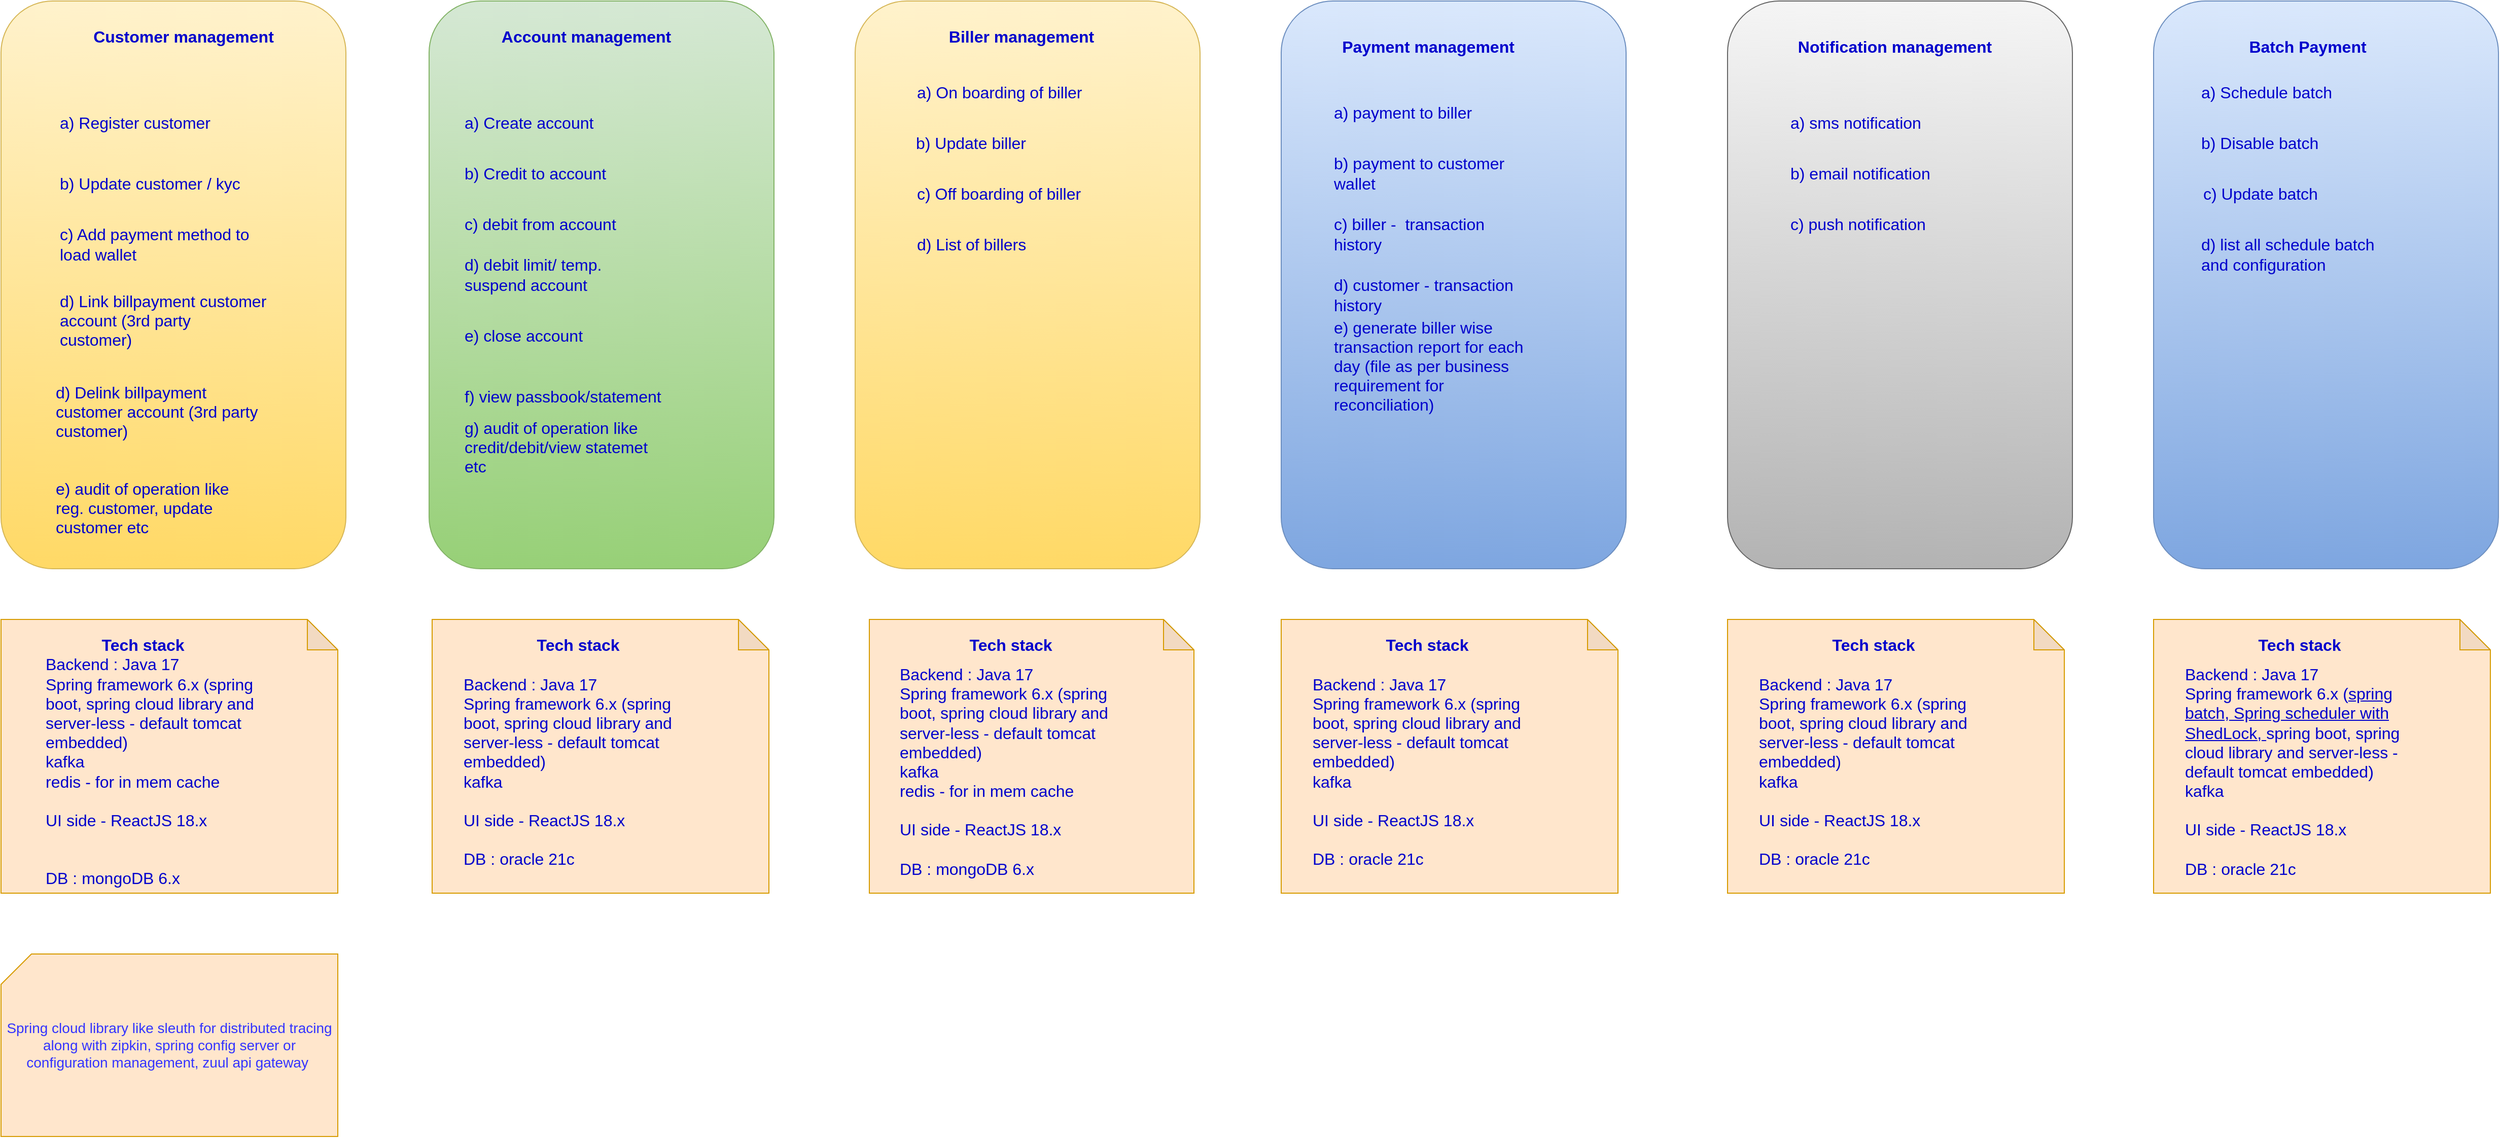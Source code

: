 <mxfile version="20.6.0" type="github">
  <diagram id="c6JLvSxhbYfYdat7HCSK" name="Page-1">
    <mxGraphModel dx="5187" dy="1526" grid="1" gridSize="10" guides="1" tooltips="1" connect="1" arrows="1" fold="1" page="1" pageScale="1" pageWidth="827" pageHeight="1169" math="0" shadow="0">
      <root>
        <mxCell id="0" />
        <mxCell id="1" parent="0" />
        <mxCell id="Tp-uuH1HGJ1IqLCPa1Vi-9" value="" style="group" vertex="1" connectable="0" parent="1">
          <mxGeometry x="-1742" y="40" width="340" height="560" as="geometry" />
        </mxCell>
        <mxCell id="Tp-uuH1HGJ1IqLCPa1Vi-1" value="" style="rounded=1;whiteSpace=wrap;html=1;fillColor=#fff2cc;strokeColor=#d6b656;gradientColor=#ffd966;" vertex="1" parent="Tp-uuH1HGJ1IqLCPa1Vi-9">
          <mxGeometry width="340" height="560" as="geometry" />
        </mxCell>
        <mxCell id="Tp-uuH1HGJ1IqLCPa1Vi-2" value="Customer management" style="text;html=1;strokeColor=none;fillColor=none;align=center;verticalAlign=middle;whiteSpace=wrap;rounded=0;fontSize=16;fontStyle=1;fontColor=#0000CC;" vertex="1" parent="Tp-uuH1HGJ1IqLCPa1Vi-9">
          <mxGeometry x="72.121" y="20" width="216.364" height="30" as="geometry" />
        </mxCell>
        <mxCell id="Tp-uuH1HGJ1IqLCPa1Vi-3" value="a) Register customer" style="text;html=1;strokeColor=none;fillColor=none;align=left;verticalAlign=middle;whiteSpace=wrap;rounded=0;fontSize=16;fontColor=#0000CC;" vertex="1" parent="Tp-uuH1HGJ1IqLCPa1Vi-9">
          <mxGeometry x="55.636" y="100" width="206.061" height="40" as="geometry" />
        </mxCell>
        <mxCell id="Tp-uuH1HGJ1IqLCPa1Vi-4" value="b) Update customer / kyc" style="text;html=1;strokeColor=none;fillColor=none;align=left;verticalAlign=middle;whiteSpace=wrap;rounded=0;fontSize=16;fontColor=#0000CC;" vertex="1" parent="Tp-uuH1HGJ1IqLCPa1Vi-9">
          <mxGeometry x="55.636" y="160" width="206.061" height="40" as="geometry" />
        </mxCell>
        <mxCell id="Tp-uuH1HGJ1IqLCPa1Vi-5" value="c) Add payment method to load wallet" style="text;html=1;strokeColor=none;fillColor=none;align=left;verticalAlign=middle;whiteSpace=wrap;rounded=0;fontSize=16;fontColor=#0000CC;" vertex="1" parent="Tp-uuH1HGJ1IqLCPa1Vi-9">
          <mxGeometry x="55.636" y="220" width="206.061" height="40" as="geometry" />
        </mxCell>
        <mxCell id="Tp-uuH1HGJ1IqLCPa1Vi-6" value="d) Link billpayment customer account (3rd party customer)" style="text;html=1;strokeColor=none;fillColor=none;align=left;verticalAlign=middle;whiteSpace=wrap;rounded=0;fontSize=16;fontColor=#0000CC;" vertex="1" parent="Tp-uuH1HGJ1IqLCPa1Vi-9">
          <mxGeometry x="55.636" y="280" width="206.061" height="70" as="geometry" />
        </mxCell>
        <mxCell id="Tp-uuH1HGJ1IqLCPa1Vi-7" value="d) Delink billpayment customer account (3rd party customer)" style="text;html=1;strokeColor=none;fillColor=none;align=left;verticalAlign=middle;whiteSpace=wrap;rounded=0;fontSize=16;fontColor=#0000CC;" vertex="1" parent="Tp-uuH1HGJ1IqLCPa1Vi-9">
          <mxGeometry x="51.515" y="370" width="206.061" height="70" as="geometry" />
        </mxCell>
        <mxCell id="Tp-uuH1HGJ1IqLCPa1Vi-49" value="e) audit of operation like reg. customer, update customer etc&amp;nbsp;" style="text;html=1;strokeColor=none;fillColor=none;align=left;verticalAlign=middle;whiteSpace=wrap;rounded=0;fontSize=16;fontColor=#0000CC;" vertex="1" parent="Tp-uuH1HGJ1IqLCPa1Vi-9">
          <mxGeometry x="51.52" y="480" width="200" height="40" as="geometry" />
        </mxCell>
        <mxCell id="Tp-uuH1HGJ1IqLCPa1Vi-10" value="" style="rounded=1;whiteSpace=wrap;html=1;fillColor=#d5e8d4;gradientColor=#97d077;strokeColor=#82b366;" vertex="1" parent="1">
          <mxGeometry x="-1320" y="40" width="340" height="560" as="geometry" />
        </mxCell>
        <mxCell id="Tp-uuH1HGJ1IqLCPa1Vi-11" value="Account management" style="text;html=1;strokeColor=none;fillColor=none;align=center;verticalAlign=middle;whiteSpace=wrap;rounded=0;fontSize=16;fontStyle=1;fontColor=#0000CC;" vertex="1" parent="1">
          <mxGeometry x="-1270" y="60" width="210" height="30" as="geometry" />
        </mxCell>
        <mxCell id="Tp-uuH1HGJ1IqLCPa1Vi-12" value="a) Create account" style="text;html=1;strokeColor=none;fillColor=none;align=left;verticalAlign=middle;whiteSpace=wrap;rounded=0;fontSize=16;fontColor=#0000CC;" vertex="1" parent="1">
          <mxGeometry x="-1287" y="140" width="200" height="40" as="geometry" />
        </mxCell>
        <mxCell id="Tp-uuH1HGJ1IqLCPa1Vi-13" value="b) Credit to account" style="text;html=1;strokeColor=none;fillColor=none;align=left;verticalAlign=middle;whiteSpace=wrap;rounded=0;fontSize=16;fontColor=#0000CC;" vertex="1" parent="1">
          <mxGeometry x="-1287" y="190" width="200" height="40" as="geometry" />
        </mxCell>
        <mxCell id="Tp-uuH1HGJ1IqLCPa1Vi-14" value="c) debit from account" style="text;html=1;strokeColor=none;fillColor=none;align=left;verticalAlign=middle;whiteSpace=wrap;rounded=0;fontSize=16;fontColor=#0000CC;" vertex="1" parent="1">
          <mxGeometry x="-1287" y="240" width="200" height="40" as="geometry" />
        </mxCell>
        <mxCell id="Tp-uuH1HGJ1IqLCPa1Vi-15" value="d) debit limit/ temp. suspend account" style="text;html=1;strokeColor=none;fillColor=none;align=left;verticalAlign=middle;whiteSpace=wrap;rounded=0;fontSize=16;fontColor=#0000CC;" vertex="1" parent="1">
          <mxGeometry x="-1287" y="290" width="200" height="40" as="geometry" />
        </mxCell>
        <mxCell id="Tp-uuH1HGJ1IqLCPa1Vi-16" value="e) close account" style="text;html=1;strokeColor=none;fillColor=none;align=left;verticalAlign=middle;whiteSpace=wrap;rounded=0;fontSize=16;fontColor=#0000CC;" vertex="1" parent="1">
          <mxGeometry x="-1287" y="350" width="200" height="40" as="geometry" />
        </mxCell>
        <mxCell id="Tp-uuH1HGJ1IqLCPa1Vi-17" value="f) view passbook/statement" style="text;html=1;strokeColor=none;fillColor=none;align=left;verticalAlign=middle;whiteSpace=wrap;rounded=0;fontSize=16;fontColor=#0000CC;" vertex="1" parent="1">
          <mxGeometry x="-1287" y="410" width="200" height="40" as="geometry" />
        </mxCell>
        <mxCell id="Tp-uuH1HGJ1IqLCPa1Vi-48" value="g) audit of operation like credit/debit/view statemet etc&amp;nbsp;" style="text;html=1;strokeColor=none;fillColor=none;align=left;verticalAlign=middle;whiteSpace=wrap;rounded=0;fontSize=16;fontColor=#0000CC;" vertex="1" parent="1">
          <mxGeometry x="-1287" y="460" width="200" height="40" as="geometry" />
        </mxCell>
        <mxCell id="Tp-uuH1HGJ1IqLCPa1Vi-58" value="" style="group" vertex="1" connectable="0" parent="1">
          <mxGeometry x="-480" y="40" width="340" height="560" as="geometry" />
        </mxCell>
        <mxCell id="Tp-uuH1HGJ1IqLCPa1Vi-25" value="" style="rounded=1;whiteSpace=wrap;html=1;fillColor=#dae8fc;gradientColor=#7ea6e0;strokeColor=#6c8ebf;" vertex="1" parent="Tp-uuH1HGJ1IqLCPa1Vi-58">
          <mxGeometry width="340" height="560" as="geometry" />
        </mxCell>
        <mxCell id="Tp-uuH1HGJ1IqLCPa1Vi-34" value="Payment management" style="text;html=1;strokeColor=none;fillColor=none;align=center;verticalAlign=middle;whiteSpace=wrap;rounded=0;fontSize=16;fontStyle=1;fontColor=#0000CC;" vertex="1" parent="Tp-uuH1HGJ1IqLCPa1Vi-58">
          <mxGeometry x="40" y="30" width="210" height="30" as="geometry" />
        </mxCell>
        <mxCell id="Tp-uuH1HGJ1IqLCPa1Vi-35" value="a) payment to biller" style="text;html=1;strokeColor=none;fillColor=none;align=left;verticalAlign=middle;whiteSpace=wrap;rounded=0;fontSize=16;fontColor=#0000CC;" vertex="1" parent="Tp-uuH1HGJ1IqLCPa1Vi-58">
          <mxGeometry x="50" y="90" width="200" height="40" as="geometry" />
        </mxCell>
        <mxCell id="Tp-uuH1HGJ1IqLCPa1Vi-36" value="b) payment to customer wallet" style="text;html=1;strokeColor=none;fillColor=none;align=left;verticalAlign=middle;whiteSpace=wrap;rounded=0;fontSize=16;fontColor=#0000CC;" vertex="1" parent="Tp-uuH1HGJ1IqLCPa1Vi-58">
          <mxGeometry x="50" y="150" width="200" height="40" as="geometry" />
        </mxCell>
        <mxCell id="Tp-uuH1HGJ1IqLCPa1Vi-37" value="c) biller -&amp;nbsp; transaction history" style="text;html=1;strokeColor=none;fillColor=none;align=left;verticalAlign=middle;whiteSpace=wrap;rounded=0;fontSize=16;fontColor=#0000CC;" vertex="1" parent="Tp-uuH1HGJ1IqLCPa1Vi-58">
          <mxGeometry x="50" y="210" width="200" height="40" as="geometry" />
        </mxCell>
        <mxCell id="Tp-uuH1HGJ1IqLCPa1Vi-38" value="d) customer - transaction history" style="text;html=1;strokeColor=none;fillColor=none;align=left;verticalAlign=middle;whiteSpace=wrap;rounded=0;fontSize=16;fontColor=#0000CC;" vertex="1" parent="Tp-uuH1HGJ1IqLCPa1Vi-58">
          <mxGeometry x="50" y="270" width="200" height="40" as="geometry" />
        </mxCell>
        <mxCell id="Tp-uuH1HGJ1IqLCPa1Vi-39" value="e) generate biller wise transaction report for each day (file as per business requirement for reconciliation)" style="text;html=1;strokeColor=none;fillColor=none;align=left;verticalAlign=middle;whiteSpace=wrap;rounded=0;fontSize=16;fontColor=#0000CC;" vertex="1" parent="Tp-uuH1HGJ1IqLCPa1Vi-58">
          <mxGeometry x="50" y="340" width="200" height="40" as="geometry" />
        </mxCell>
        <mxCell id="Tp-uuH1HGJ1IqLCPa1Vi-60" value="" style="group" vertex="1" connectable="0" parent="1">
          <mxGeometry x="-900" y="40" width="340" height="560" as="geometry" />
        </mxCell>
        <mxCell id="Tp-uuH1HGJ1IqLCPa1Vi-19" value="" style="rounded=1;whiteSpace=wrap;html=1;fillColor=#fff2cc;gradientColor=#ffd966;strokeColor=#d6b656;" vertex="1" parent="Tp-uuH1HGJ1IqLCPa1Vi-60">
          <mxGeometry width="340" height="560" as="geometry" />
        </mxCell>
        <mxCell id="Tp-uuH1HGJ1IqLCPa1Vi-20" value="Biller management" style="text;html=1;strokeColor=none;fillColor=none;align=center;verticalAlign=middle;whiteSpace=wrap;rounded=0;fontSize=16;fontStyle=1;fontColor=#0000CC;" vertex="1" parent="Tp-uuH1HGJ1IqLCPa1Vi-60">
          <mxGeometry x="59" y="20" width="210" height="30" as="geometry" />
        </mxCell>
        <mxCell id="Tp-uuH1HGJ1IqLCPa1Vi-21" value="a) On boarding of biller" style="text;html=1;strokeColor=none;fillColor=none;align=left;verticalAlign=middle;whiteSpace=wrap;rounded=0;fontSize=16;fontColor=#0000CC;" vertex="1" parent="Tp-uuH1HGJ1IqLCPa1Vi-60">
          <mxGeometry x="59" y="70" width="200" height="40" as="geometry" />
        </mxCell>
        <mxCell id="Tp-uuH1HGJ1IqLCPa1Vi-22" value="b) Update biller" style="text;html=1;strokeColor=none;fillColor=none;align=left;verticalAlign=middle;whiteSpace=wrap;rounded=0;fontSize=16;fontColor=#0000CC;" vertex="1" parent="Tp-uuH1HGJ1IqLCPa1Vi-60">
          <mxGeometry x="58" y="120" width="200" height="40" as="geometry" />
        </mxCell>
        <mxCell id="Tp-uuH1HGJ1IqLCPa1Vi-23" value="c) Off boarding of biller" style="text;html=1;strokeColor=none;fillColor=none;align=left;verticalAlign=middle;whiteSpace=wrap;rounded=0;fontSize=16;fontColor=#0000CC;" vertex="1" parent="Tp-uuH1HGJ1IqLCPa1Vi-60">
          <mxGeometry x="59" y="170" width="200" height="40" as="geometry" />
        </mxCell>
        <mxCell id="Tp-uuH1HGJ1IqLCPa1Vi-24" value="d) List of billers" style="text;html=1;strokeColor=none;fillColor=none;align=left;verticalAlign=middle;whiteSpace=wrap;rounded=0;fontSize=16;fontColor=#0000CC;" vertex="1" parent="Tp-uuH1HGJ1IqLCPa1Vi-60">
          <mxGeometry x="59" y="220" width="200" height="40" as="geometry" />
        </mxCell>
        <mxCell id="Tp-uuH1HGJ1IqLCPa1Vi-61" value="" style="group" vertex="1" connectable="0" parent="1">
          <mxGeometry x="-40" y="40" width="340" height="560" as="geometry" />
        </mxCell>
        <mxCell id="Tp-uuH1HGJ1IqLCPa1Vi-42" value="" style="rounded=1;whiteSpace=wrap;html=1;fillColor=#f5f5f5;gradientColor=#b3b3b3;strokeColor=#666666;" vertex="1" parent="Tp-uuH1HGJ1IqLCPa1Vi-61">
          <mxGeometry width="340" height="560" as="geometry" />
        </mxCell>
        <mxCell id="Tp-uuH1HGJ1IqLCPa1Vi-43" value="Notification management" style="text;html=1;strokeColor=none;fillColor=none;align=center;verticalAlign=middle;whiteSpace=wrap;rounded=0;fontSize=16;fontStyle=1;fontColor=#0000CC;" vertex="1" parent="Tp-uuH1HGJ1IqLCPa1Vi-61">
          <mxGeometry x="60" y="30" width="210" height="30" as="geometry" />
        </mxCell>
        <mxCell id="Tp-uuH1HGJ1IqLCPa1Vi-44" value="a) sms notification" style="text;html=1;strokeColor=none;fillColor=none;align=left;verticalAlign=middle;whiteSpace=wrap;rounded=0;fontSize=16;fontColor=#0000CC;" vertex="1" parent="Tp-uuH1HGJ1IqLCPa1Vi-61">
          <mxGeometry x="60" y="100" width="200" height="40" as="geometry" />
        </mxCell>
        <mxCell id="Tp-uuH1HGJ1IqLCPa1Vi-45" value="b) email notification" style="text;html=1;strokeColor=none;fillColor=none;align=left;verticalAlign=middle;whiteSpace=wrap;rounded=0;fontSize=16;fontColor=#0000CC;" vertex="1" parent="Tp-uuH1HGJ1IqLCPa1Vi-61">
          <mxGeometry x="60" y="150" width="200" height="40" as="geometry" />
        </mxCell>
        <mxCell id="Tp-uuH1HGJ1IqLCPa1Vi-46" value="c) push notification" style="text;html=1;strokeColor=none;fillColor=none;align=left;verticalAlign=middle;whiteSpace=wrap;rounded=0;fontSize=16;fontColor=#0000CC;" vertex="1" parent="Tp-uuH1HGJ1IqLCPa1Vi-61">
          <mxGeometry x="60" y="200" width="200" height="40" as="geometry" />
        </mxCell>
        <mxCell id="Tp-uuH1HGJ1IqLCPa1Vi-62" value="" style="group" vertex="1" connectable="0" parent="1">
          <mxGeometry x="380" y="40" width="340" height="560" as="geometry" />
        </mxCell>
        <mxCell id="Tp-uuH1HGJ1IqLCPa1Vi-52" value="" style="rounded=1;whiteSpace=wrap;html=1;fillColor=#dae8fc;gradientColor=#7ea6e0;strokeColor=#6c8ebf;" vertex="1" parent="Tp-uuH1HGJ1IqLCPa1Vi-62">
          <mxGeometry width="340" height="560" as="geometry" />
        </mxCell>
        <mxCell id="Tp-uuH1HGJ1IqLCPa1Vi-53" value="Batch Payment" style="text;html=1;strokeColor=none;fillColor=none;align=center;verticalAlign=middle;whiteSpace=wrap;rounded=0;fontSize=16;fontStyle=1;fontColor=#0000CC;" vertex="1" parent="Tp-uuH1HGJ1IqLCPa1Vi-62">
          <mxGeometry x="47" y="30" width="210" height="30" as="geometry" />
        </mxCell>
        <mxCell id="Tp-uuH1HGJ1IqLCPa1Vi-54" value="a) Schedule batch" style="text;html=1;strokeColor=none;fillColor=none;align=left;verticalAlign=middle;whiteSpace=wrap;rounded=0;fontSize=16;fontColor=#0000CC;" vertex="1" parent="Tp-uuH1HGJ1IqLCPa1Vi-62">
          <mxGeometry x="45" y="70" width="200" height="40" as="geometry" />
        </mxCell>
        <mxCell id="Tp-uuH1HGJ1IqLCPa1Vi-55" value="b) Disable batch" style="text;html=1;strokeColor=none;fillColor=none;align=left;verticalAlign=middle;whiteSpace=wrap;rounded=0;fontSize=16;fontColor=#0000CC;" vertex="1" parent="Tp-uuH1HGJ1IqLCPa1Vi-62">
          <mxGeometry x="45" y="120" width="200" height="40" as="geometry" />
        </mxCell>
        <mxCell id="Tp-uuH1HGJ1IqLCPa1Vi-56" value="c) Update batch" style="text;html=1;strokeColor=none;fillColor=none;align=left;verticalAlign=middle;whiteSpace=wrap;rounded=0;fontSize=16;fontColor=#0000CC;" vertex="1" parent="Tp-uuH1HGJ1IqLCPa1Vi-62">
          <mxGeometry x="47" y="170" width="200" height="40" as="geometry" />
        </mxCell>
        <mxCell id="Tp-uuH1HGJ1IqLCPa1Vi-57" value="d) list all schedule batch and configuration" style="text;html=1;strokeColor=none;fillColor=none;align=left;verticalAlign=middle;whiteSpace=wrap;rounded=0;fontSize=16;fontColor=#0000CC;" vertex="1" parent="Tp-uuH1HGJ1IqLCPa1Vi-62">
          <mxGeometry x="45" y="230" width="200" height="40" as="geometry" />
        </mxCell>
        <mxCell id="Tp-uuH1HGJ1IqLCPa1Vi-64" value="" style="shape=note;whiteSpace=wrap;html=1;backgroundOutline=1;darkOpacity=0.05;fillColor=#ffe6cc;strokeColor=#d79b00;" vertex="1" parent="1">
          <mxGeometry x="-1742" y="650" width="332" height="270" as="geometry" />
        </mxCell>
        <mxCell id="Tp-uuH1HGJ1IqLCPa1Vi-74" value="Backend : Java 17&lt;br&gt;Spring framework 6.x (spring boot, spring cloud library and server-less - default tomcat embedded)&lt;br&gt;kafka&lt;br&gt;redis - for in mem cache&lt;br&gt;&lt;br&gt;UI side - ReactJS 18.x&lt;br&gt;&lt;br&gt;&lt;br&gt;DB : mongoDB 6.x" style="text;html=1;strokeColor=none;fillColor=none;align=left;verticalAlign=middle;whiteSpace=wrap;rounded=0;fontSize=16;fontColor=#0000CC;" vertex="1" parent="1">
          <mxGeometry x="-1700" y="690" width="230" height="220" as="geometry" />
        </mxCell>
        <mxCell id="Tp-uuH1HGJ1IqLCPa1Vi-75" value="Tech stack" style="text;html=1;strokeColor=none;fillColor=none;align=center;verticalAlign=middle;whiteSpace=wrap;rounded=0;fontSize=16;fontStyle=1;fontColor=#0000CC;" vertex="1" parent="1">
          <mxGeometry x="-1710.309" y="660" width="216.364" height="30" as="geometry" />
        </mxCell>
        <mxCell id="Tp-uuH1HGJ1IqLCPa1Vi-80" value="" style="group" vertex="1" connectable="0" parent="1">
          <mxGeometry x="-1317" y="650" width="332" height="270" as="geometry" />
        </mxCell>
        <mxCell id="Tp-uuH1HGJ1IqLCPa1Vi-76" value="" style="shape=note;whiteSpace=wrap;html=1;backgroundOutline=1;darkOpacity=0.05;fillColor=#ffe6cc;strokeColor=#d79b00;" vertex="1" parent="Tp-uuH1HGJ1IqLCPa1Vi-80">
          <mxGeometry width="332" height="270" as="geometry" />
        </mxCell>
        <mxCell id="Tp-uuH1HGJ1IqLCPa1Vi-78" value="Backend : Java 17&lt;br&gt;Spring framework 6.x (spring boot, spring cloud library and server-less - default tomcat embedded)&lt;br&gt;kafka&lt;br&gt;&lt;br&gt;UI side - ReactJS 18.x&lt;br&gt;&lt;br&gt;DB : oracle 21c" style="text;html=1;strokeColor=none;fillColor=none;align=left;verticalAlign=middle;whiteSpace=wrap;rounded=0;fontSize=16;fontColor=#0000CC;" vertex="1" parent="Tp-uuH1HGJ1IqLCPa1Vi-80">
          <mxGeometry x="29" y="40" width="230" height="220" as="geometry" />
        </mxCell>
        <mxCell id="Tp-uuH1HGJ1IqLCPa1Vi-79" value="Tech stack" style="text;html=1;strokeColor=none;fillColor=none;align=center;verticalAlign=middle;whiteSpace=wrap;rounded=0;fontSize=16;fontStyle=1;fontColor=#0000CC;" vertex="1" parent="Tp-uuH1HGJ1IqLCPa1Vi-80">
          <mxGeometry x="35.821" y="10" width="216.364" height="30" as="geometry" />
        </mxCell>
        <mxCell id="Tp-uuH1HGJ1IqLCPa1Vi-81" value="" style="group" vertex="1" connectable="0" parent="1">
          <mxGeometry x="-886" y="650" width="320" height="270" as="geometry" />
        </mxCell>
        <mxCell id="Tp-uuH1HGJ1IqLCPa1Vi-82" value="" style="shape=note;whiteSpace=wrap;html=1;backgroundOutline=1;darkOpacity=0.05;fillColor=#ffe6cc;strokeColor=#d79b00;" vertex="1" parent="Tp-uuH1HGJ1IqLCPa1Vi-81">
          <mxGeometry width="320" height="270" as="geometry" />
        </mxCell>
        <mxCell id="Tp-uuH1HGJ1IqLCPa1Vi-83" value="Backend : Java 17&lt;br&gt;Spring framework 6.x (spring boot, spring cloud library and server-less - default tomcat embedded)&lt;br&gt;kafka&lt;br&gt;redis - for in mem cache&lt;br&gt;&lt;br&gt;UI side - ReactJS 18.x&lt;br&gt;&lt;br&gt;DB : mongoDB 6.x" style="text;html=1;strokeColor=none;fillColor=none;align=left;verticalAlign=middle;whiteSpace=wrap;rounded=0;fontSize=16;fontColor=#0000CC;" vertex="1" parent="Tp-uuH1HGJ1IqLCPa1Vi-81">
          <mxGeometry x="27.952" y="40" width="221.687" height="220" as="geometry" />
        </mxCell>
        <mxCell id="Tp-uuH1HGJ1IqLCPa1Vi-84" value="Tech stack" style="text;html=1;strokeColor=none;fillColor=none;align=center;verticalAlign=middle;whiteSpace=wrap;rounded=0;fontSize=16;fontStyle=1;fontColor=#0000CC;" vertex="1" parent="Tp-uuH1HGJ1IqLCPa1Vi-81">
          <mxGeometry x="34.526" y="10" width="208.543" height="30" as="geometry" />
        </mxCell>
        <mxCell id="Tp-uuH1HGJ1IqLCPa1Vi-85" value="" style="group" vertex="1" connectable="0" parent="1">
          <mxGeometry x="-480" y="650" width="332" height="270" as="geometry" />
        </mxCell>
        <mxCell id="Tp-uuH1HGJ1IqLCPa1Vi-86" value="" style="shape=note;whiteSpace=wrap;html=1;backgroundOutline=1;darkOpacity=0.05;fillColor=#ffe6cc;strokeColor=#d79b00;" vertex="1" parent="Tp-uuH1HGJ1IqLCPa1Vi-85">
          <mxGeometry width="332" height="270" as="geometry" />
        </mxCell>
        <mxCell id="Tp-uuH1HGJ1IqLCPa1Vi-87" value="Backend : Java 17&lt;br&gt;Spring framework 6.x (spring boot, spring cloud library and server-less - default tomcat embedded)&lt;br&gt;kafka&lt;br&gt;&lt;br&gt;UI side - ReactJS 18.x&lt;br&gt;&lt;br&gt;DB : oracle 21c" style="text;html=1;strokeColor=none;fillColor=none;align=left;verticalAlign=middle;whiteSpace=wrap;rounded=0;fontSize=16;fontColor=#0000CC;" vertex="1" parent="Tp-uuH1HGJ1IqLCPa1Vi-85">
          <mxGeometry x="29" y="40" width="230" height="220" as="geometry" />
        </mxCell>
        <mxCell id="Tp-uuH1HGJ1IqLCPa1Vi-88" value="Tech stack" style="text;html=1;strokeColor=none;fillColor=none;align=center;verticalAlign=middle;whiteSpace=wrap;rounded=0;fontSize=16;fontStyle=1;fontColor=#0000CC;" vertex="1" parent="Tp-uuH1HGJ1IqLCPa1Vi-85">
          <mxGeometry x="35.821" y="10" width="216.364" height="30" as="geometry" />
        </mxCell>
        <mxCell id="Tp-uuH1HGJ1IqLCPa1Vi-89" value="" style="group" vertex="1" connectable="0" parent="1">
          <mxGeometry x="-40" y="650" width="332" height="270" as="geometry" />
        </mxCell>
        <mxCell id="Tp-uuH1HGJ1IqLCPa1Vi-90" value="" style="shape=note;whiteSpace=wrap;html=1;backgroundOutline=1;darkOpacity=0.05;fillColor=#ffe6cc;strokeColor=#d79b00;" vertex="1" parent="Tp-uuH1HGJ1IqLCPa1Vi-89">
          <mxGeometry width="332" height="270" as="geometry" />
        </mxCell>
        <mxCell id="Tp-uuH1HGJ1IqLCPa1Vi-91" value="Backend : Java 17&lt;br&gt;Spring framework 6.x (spring boot, spring cloud library and server-less - default tomcat embedded)&lt;br&gt;kafka&lt;br&gt;&lt;br&gt;UI side - ReactJS 18.x&lt;br&gt;&lt;br&gt;DB : oracle 21c" style="text;html=1;strokeColor=none;fillColor=none;align=left;verticalAlign=middle;whiteSpace=wrap;rounded=0;fontSize=16;fontColor=#0000CC;" vertex="1" parent="Tp-uuH1HGJ1IqLCPa1Vi-89">
          <mxGeometry x="29" y="40" width="230" height="220" as="geometry" />
        </mxCell>
        <mxCell id="Tp-uuH1HGJ1IqLCPa1Vi-92" value="Tech stack" style="text;html=1;strokeColor=none;fillColor=none;align=center;verticalAlign=middle;whiteSpace=wrap;rounded=0;fontSize=16;fontStyle=1;fontColor=#0000CC;" vertex="1" parent="Tp-uuH1HGJ1IqLCPa1Vi-89">
          <mxGeometry x="35.821" y="10" width="216.364" height="30" as="geometry" />
        </mxCell>
        <mxCell id="Tp-uuH1HGJ1IqLCPa1Vi-93" value="" style="group" vertex="1" connectable="0" parent="1">
          <mxGeometry x="380" y="650" width="332" height="270" as="geometry" />
        </mxCell>
        <mxCell id="Tp-uuH1HGJ1IqLCPa1Vi-94" value="" style="shape=note;whiteSpace=wrap;html=1;backgroundOutline=1;darkOpacity=0.05;fillColor=#ffe6cc;strokeColor=#d79b00;" vertex="1" parent="Tp-uuH1HGJ1IqLCPa1Vi-93">
          <mxGeometry width="332" height="270" as="geometry" />
        </mxCell>
        <mxCell id="Tp-uuH1HGJ1IqLCPa1Vi-95" value="Backend : Java 17&lt;br&gt;Spring framework 6.x (&lt;u style=&quot;&quot;&gt;spring batch, Spring scheduler with ShedLock,&amp;nbsp;&lt;/u&gt;spring boot, spring cloud library and server-less - default tomcat embedded)&lt;br&gt;kafka&lt;br&gt;&lt;br&gt;UI side - ReactJS 18.x&lt;br&gt;&lt;br&gt;DB : oracle 21c" style="text;html=1;strokeColor=none;fillColor=none;align=left;verticalAlign=middle;whiteSpace=wrap;rounded=0;fontSize=16;fontColor=#0000CC;" vertex="1" parent="Tp-uuH1HGJ1IqLCPa1Vi-93">
          <mxGeometry x="29" y="40" width="230" height="220" as="geometry" />
        </mxCell>
        <mxCell id="Tp-uuH1HGJ1IqLCPa1Vi-96" value="Tech stack" style="text;html=1;strokeColor=none;fillColor=none;align=center;verticalAlign=middle;whiteSpace=wrap;rounded=0;fontSize=16;fontStyle=1;fontColor=#0000CC;" vertex="1" parent="Tp-uuH1HGJ1IqLCPa1Vi-93">
          <mxGeometry x="35.821" y="10" width="216.364" height="30" as="geometry" />
        </mxCell>
        <mxCell id="Tp-uuH1HGJ1IqLCPa1Vi-103" value="&lt;font color=&quot;#3333ff&quot; style=&quot;font-size: 14px;&quot;&gt;Spring cloud library like sleuth for distributed tracing along with zipkin, spring config server or configuration management, zuul api gateway&amp;nbsp;&lt;/font&gt;" style="shape=card;whiteSpace=wrap;html=1;fillColor=#ffe6cc;strokeColor=#d79b00;" vertex="1" parent="1">
          <mxGeometry x="-1742" y="980" width="332" height="180" as="geometry" />
        </mxCell>
      </root>
    </mxGraphModel>
  </diagram>
</mxfile>
